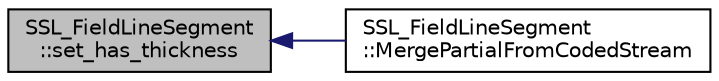 digraph "SSL_FieldLineSegment::set_has_thickness"
{
 // INTERACTIVE_SVG=YES
  edge [fontname="Helvetica",fontsize="10",labelfontname="Helvetica",labelfontsize="10"];
  node [fontname="Helvetica",fontsize="10",shape=record];
  rankdir="LR";
  Node1 [label="SSL_FieldLineSegment\l::set_has_thickness",height=0.2,width=0.4,color="black", fillcolor="grey75", style="filled", fontcolor="black"];
  Node1 -> Node2 [dir="back",color="midnightblue",fontsize="10",style="solid",fontname="Helvetica"];
  Node2 [label="SSL_FieldLineSegment\l::MergePartialFromCodedStream",height=0.2,width=0.4,color="black", fillcolor="white", style="filled",URL="$d2/dad/class_s_s_l___field_line_segment.html#a64eaadfbc10cc6fb013124acced3f4cf"];
}
